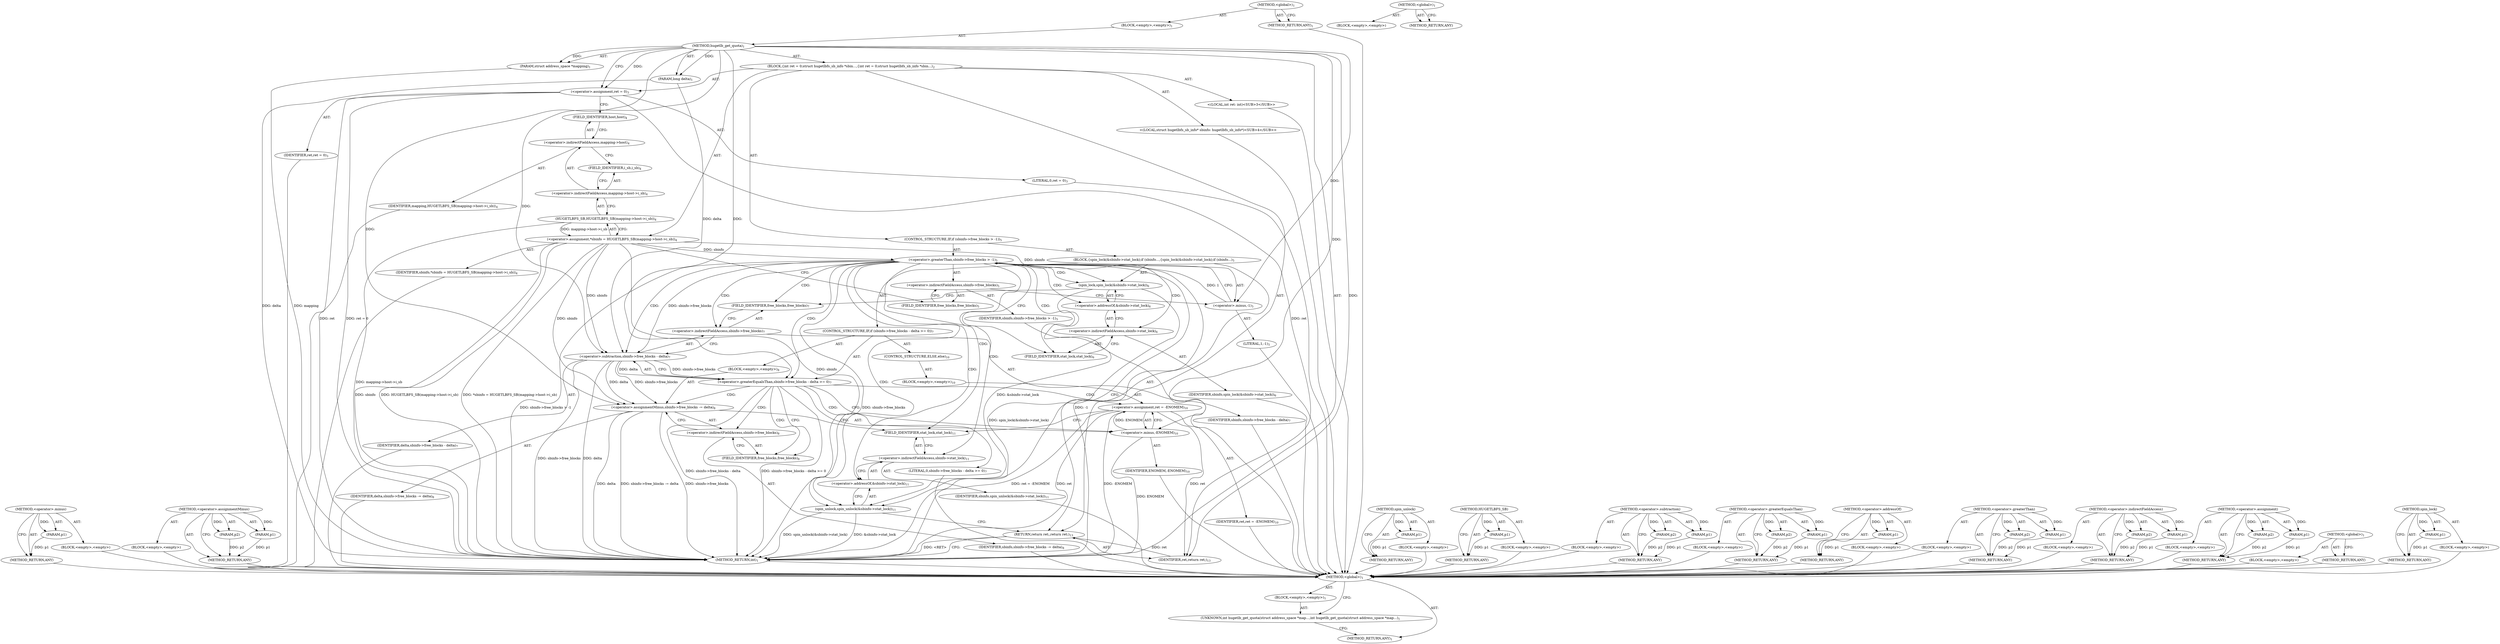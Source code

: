 digraph "&lt;global&gt;" {
vulnerable_107 [label=<(METHOD,&lt;operator&gt;.minus)>];
vulnerable_108 [label=<(PARAM,p1)>];
vulnerable_109 [label=<(BLOCK,&lt;empty&gt;,&lt;empty&gt;)>];
vulnerable_110 [label=<(METHOD_RETURN,ANY)>];
vulnerable_129 [label=<(METHOD,&lt;operator&gt;.assignmentMinus)>];
vulnerable_130 [label=<(PARAM,p1)>];
vulnerable_131 [label=<(PARAM,p2)>];
vulnerable_132 [label=<(BLOCK,&lt;empty&gt;,&lt;empty&gt;)>];
vulnerable_133 [label=<(METHOD_RETURN,ANY)>];
vulnerable_6 [label=<(METHOD,&lt;global&gt;)<SUB>1</SUB>>];
vulnerable_7 [label=<(BLOCK,&lt;empty&gt;,&lt;empty&gt;)<SUB>1</SUB>>];
vulnerable_8 [label=<(METHOD,hugetlb_get_quota)<SUB>1</SUB>>];
vulnerable_9 [label=<(PARAM,struct address_space *mapping)<SUB>1</SUB>>];
vulnerable_10 [label=<(PARAM,long delta)<SUB>1</SUB>>];
vulnerable_11 [label=<(BLOCK,{
	int ret = 0;
	struct hugetlbfs_sb_info *sbin...,{
	int ret = 0;
	struct hugetlbfs_sb_info *sbin...)<SUB>2</SUB>>];
vulnerable_12 [label="<(LOCAL,int ret: int)<SUB>3</SUB>>"];
vulnerable_13 [label=<(&lt;operator&gt;.assignment,ret = 0)<SUB>3</SUB>>];
vulnerable_14 [label=<(IDENTIFIER,ret,ret = 0)<SUB>3</SUB>>];
vulnerable_15 [label=<(LITERAL,0,ret = 0)<SUB>3</SUB>>];
vulnerable_16 [label="<(LOCAL,struct hugetlbfs_sb_info* sbinfo: hugetlbfs_sb_info*)<SUB>4</SUB>>"];
vulnerable_17 [label=<(&lt;operator&gt;.assignment,*sbinfo = HUGETLBFS_SB(mapping-&gt;host-&gt;i_sb))<SUB>4</SUB>>];
vulnerable_18 [label=<(IDENTIFIER,sbinfo,*sbinfo = HUGETLBFS_SB(mapping-&gt;host-&gt;i_sb))<SUB>4</SUB>>];
vulnerable_19 [label=<(HUGETLBFS_SB,HUGETLBFS_SB(mapping-&gt;host-&gt;i_sb))<SUB>4</SUB>>];
vulnerable_20 [label=<(&lt;operator&gt;.indirectFieldAccess,mapping-&gt;host-&gt;i_sb)<SUB>4</SUB>>];
vulnerable_21 [label=<(&lt;operator&gt;.indirectFieldAccess,mapping-&gt;host)<SUB>4</SUB>>];
vulnerable_22 [label=<(IDENTIFIER,mapping,HUGETLBFS_SB(mapping-&gt;host-&gt;i_sb))<SUB>4</SUB>>];
vulnerable_23 [label=<(FIELD_IDENTIFIER,host,host)<SUB>4</SUB>>];
vulnerable_24 [label=<(FIELD_IDENTIFIER,i_sb,i_sb)<SUB>4</SUB>>];
vulnerable_25 [label=<(CONTROL_STRUCTURE,IF,if (sbinfo-&gt;free_blocks &gt; -1))<SUB>5</SUB>>];
vulnerable_26 [label=<(&lt;operator&gt;.greaterThan,sbinfo-&gt;free_blocks &gt; -1)<SUB>5</SUB>>];
vulnerable_27 [label=<(&lt;operator&gt;.indirectFieldAccess,sbinfo-&gt;free_blocks)<SUB>5</SUB>>];
vulnerable_28 [label=<(IDENTIFIER,sbinfo,sbinfo-&gt;free_blocks &gt; -1)<SUB>5</SUB>>];
vulnerable_29 [label=<(FIELD_IDENTIFIER,free_blocks,free_blocks)<SUB>5</SUB>>];
vulnerable_30 [label=<(&lt;operator&gt;.minus,-1)<SUB>5</SUB>>];
vulnerable_31 [label=<(LITERAL,1,-1)<SUB>5</SUB>>];
vulnerable_32 [label=<(BLOCK,{
		spin_lock(&amp;sbinfo-&gt;stat_lock);
		if (sbinfo...,{
		spin_lock(&amp;sbinfo-&gt;stat_lock);
		if (sbinfo...)<SUB>5</SUB>>];
vulnerable_33 [label=<(spin_lock,spin_lock(&amp;sbinfo-&gt;stat_lock))<SUB>6</SUB>>];
vulnerable_34 [label=<(&lt;operator&gt;.addressOf,&amp;sbinfo-&gt;stat_lock)<SUB>6</SUB>>];
vulnerable_35 [label=<(&lt;operator&gt;.indirectFieldAccess,sbinfo-&gt;stat_lock)<SUB>6</SUB>>];
vulnerable_36 [label=<(IDENTIFIER,sbinfo,spin_lock(&amp;sbinfo-&gt;stat_lock))<SUB>6</SUB>>];
vulnerable_37 [label=<(FIELD_IDENTIFIER,stat_lock,stat_lock)<SUB>6</SUB>>];
vulnerable_38 [label=<(CONTROL_STRUCTURE,IF,if (sbinfo-&gt;free_blocks - delta &gt;= 0))<SUB>7</SUB>>];
vulnerable_39 [label=<(&lt;operator&gt;.greaterEqualsThan,sbinfo-&gt;free_blocks - delta &gt;= 0)<SUB>7</SUB>>];
vulnerable_40 [label=<(&lt;operator&gt;.subtraction,sbinfo-&gt;free_blocks - delta)<SUB>7</SUB>>];
vulnerable_41 [label=<(&lt;operator&gt;.indirectFieldAccess,sbinfo-&gt;free_blocks)<SUB>7</SUB>>];
vulnerable_42 [label=<(IDENTIFIER,sbinfo,sbinfo-&gt;free_blocks - delta)<SUB>7</SUB>>];
vulnerable_43 [label=<(FIELD_IDENTIFIER,free_blocks,free_blocks)<SUB>7</SUB>>];
vulnerable_44 [label=<(IDENTIFIER,delta,sbinfo-&gt;free_blocks - delta)<SUB>7</SUB>>];
vulnerable_45 [label=<(LITERAL,0,sbinfo-&gt;free_blocks - delta &gt;= 0)<SUB>7</SUB>>];
vulnerable_46 [label=<(BLOCK,&lt;empty&gt;,&lt;empty&gt;)<SUB>8</SUB>>];
vulnerable_47 [label=<(&lt;operator&gt;.assignmentMinus,sbinfo-&gt;free_blocks -= delta)<SUB>8</SUB>>];
vulnerable_48 [label=<(&lt;operator&gt;.indirectFieldAccess,sbinfo-&gt;free_blocks)<SUB>8</SUB>>];
vulnerable_49 [label=<(IDENTIFIER,sbinfo,sbinfo-&gt;free_blocks -= delta)<SUB>8</SUB>>];
vulnerable_50 [label=<(FIELD_IDENTIFIER,free_blocks,free_blocks)<SUB>8</SUB>>];
vulnerable_51 [label=<(IDENTIFIER,delta,sbinfo-&gt;free_blocks -= delta)<SUB>8</SUB>>];
vulnerable_52 [label=<(CONTROL_STRUCTURE,ELSE,else)<SUB>10</SUB>>];
vulnerable_53 [label=<(BLOCK,&lt;empty&gt;,&lt;empty&gt;)<SUB>10</SUB>>];
vulnerable_54 [label=<(&lt;operator&gt;.assignment,ret = -ENOMEM)<SUB>10</SUB>>];
vulnerable_55 [label=<(IDENTIFIER,ret,ret = -ENOMEM)<SUB>10</SUB>>];
vulnerable_56 [label=<(&lt;operator&gt;.minus,-ENOMEM)<SUB>10</SUB>>];
vulnerable_57 [label=<(IDENTIFIER,ENOMEM,-ENOMEM)<SUB>10</SUB>>];
vulnerable_58 [label=<(spin_unlock,spin_unlock(&amp;sbinfo-&gt;stat_lock))<SUB>11</SUB>>];
vulnerable_59 [label=<(&lt;operator&gt;.addressOf,&amp;sbinfo-&gt;stat_lock)<SUB>11</SUB>>];
vulnerable_60 [label=<(&lt;operator&gt;.indirectFieldAccess,sbinfo-&gt;stat_lock)<SUB>11</SUB>>];
vulnerable_61 [label=<(IDENTIFIER,sbinfo,spin_unlock(&amp;sbinfo-&gt;stat_lock))<SUB>11</SUB>>];
vulnerable_62 [label=<(FIELD_IDENTIFIER,stat_lock,stat_lock)<SUB>11</SUB>>];
vulnerable_63 [label=<(RETURN,return ret;,return ret;)<SUB>13</SUB>>];
vulnerable_64 [label=<(IDENTIFIER,ret,return ret;)<SUB>13</SUB>>];
vulnerable_65 [label=<(METHOD_RETURN,int)<SUB>1</SUB>>];
vulnerable_67 [label=<(METHOD_RETURN,ANY)<SUB>1</SUB>>];
vulnerable_134 [label=<(METHOD,spin_unlock)>];
vulnerable_135 [label=<(PARAM,p1)>];
vulnerable_136 [label=<(BLOCK,&lt;empty&gt;,&lt;empty&gt;)>];
vulnerable_137 [label=<(METHOD_RETURN,ANY)>];
vulnerable_93 [label=<(METHOD,HUGETLBFS_SB)>];
vulnerable_94 [label=<(PARAM,p1)>];
vulnerable_95 [label=<(BLOCK,&lt;empty&gt;,&lt;empty&gt;)>];
vulnerable_96 [label=<(METHOD_RETURN,ANY)>];
vulnerable_124 [label=<(METHOD,&lt;operator&gt;.subtraction)>];
vulnerable_125 [label=<(PARAM,p1)>];
vulnerable_126 [label=<(PARAM,p2)>];
vulnerable_127 [label=<(BLOCK,&lt;empty&gt;,&lt;empty&gt;)>];
vulnerable_128 [label=<(METHOD_RETURN,ANY)>];
vulnerable_119 [label=<(METHOD,&lt;operator&gt;.greaterEqualsThan)>];
vulnerable_120 [label=<(PARAM,p1)>];
vulnerable_121 [label=<(PARAM,p2)>];
vulnerable_122 [label=<(BLOCK,&lt;empty&gt;,&lt;empty&gt;)>];
vulnerable_123 [label=<(METHOD_RETURN,ANY)>];
vulnerable_115 [label=<(METHOD,&lt;operator&gt;.addressOf)>];
vulnerable_116 [label=<(PARAM,p1)>];
vulnerable_117 [label=<(BLOCK,&lt;empty&gt;,&lt;empty&gt;)>];
vulnerable_118 [label=<(METHOD_RETURN,ANY)>];
vulnerable_102 [label=<(METHOD,&lt;operator&gt;.greaterThan)>];
vulnerable_103 [label=<(PARAM,p1)>];
vulnerable_104 [label=<(PARAM,p2)>];
vulnerable_105 [label=<(BLOCK,&lt;empty&gt;,&lt;empty&gt;)>];
vulnerable_106 [label=<(METHOD_RETURN,ANY)>];
vulnerable_97 [label=<(METHOD,&lt;operator&gt;.indirectFieldAccess)>];
vulnerable_98 [label=<(PARAM,p1)>];
vulnerable_99 [label=<(PARAM,p2)>];
vulnerable_100 [label=<(BLOCK,&lt;empty&gt;,&lt;empty&gt;)>];
vulnerable_101 [label=<(METHOD_RETURN,ANY)>];
vulnerable_88 [label=<(METHOD,&lt;operator&gt;.assignment)>];
vulnerable_89 [label=<(PARAM,p1)>];
vulnerable_90 [label=<(PARAM,p2)>];
vulnerable_91 [label=<(BLOCK,&lt;empty&gt;,&lt;empty&gt;)>];
vulnerable_92 [label=<(METHOD_RETURN,ANY)>];
vulnerable_82 [label=<(METHOD,&lt;global&gt;)<SUB>1</SUB>>];
vulnerable_83 [label=<(BLOCK,&lt;empty&gt;,&lt;empty&gt;)>];
vulnerable_84 [label=<(METHOD_RETURN,ANY)>];
vulnerable_111 [label=<(METHOD,spin_lock)>];
vulnerable_112 [label=<(PARAM,p1)>];
vulnerable_113 [label=<(BLOCK,&lt;empty&gt;,&lt;empty&gt;)>];
vulnerable_114 [label=<(METHOD_RETURN,ANY)>];
fixed_6 [label=<(METHOD,&lt;global&gt;)<SUB>1</SUB>>];
fixed_7 [label=<(BLOCK,&lt;empty&gt;,&lt;empty&gt;)<SUB>1</SUB>>];
fixed_8 [label=<(UNKNOWN,int hugetlb_get_quota(struct address_space *map...,int hugetlb_get_quota(struct address_space *map...)<SUB>1</SUB>>];
fixed_9 [label=<(METHOD_RETURN,ANY)<SUB>1</SUB>>];
fixed_14 [label=<(METHOD,&lt;global&gt;)<SUB>1</SUB>>];
fixed_15 [label=<(BLOCK,&lt;empty&gt;,&lt;empty&gt;)>];
fixed_16 [label=<(METHOD_RETURN,ANY)>];
vulnerable_107 -> vulnerable_108  [key=0, label="AST: "];
vulnerable_107 -> vulnerable_108  [key=1, label="DDG: "];
vulnerable_107 -> vulnerable_109  [key=0, label="AST: "];
vulnerable_107 -> vulnerable_110  [key=0, label="AST: "];
vulnerable_107 -> vulnerable_110  [key=1, label="CFG: "];
vulnerable_108 -> vulnerable_110  [key=0, label="DDG: p1"];
vulnerable_109 -> fixed_6  [key=0];
vulnerable_110 -> fixed_6  [key=0];
vulnerable_129 -> vulnerable_130  [key=0, label="AST: "];
vulnerable_129 -> vulnerable_130  [key=1, label="DDG: "];
vulnerable_129 -> vulnerable_132  [key=0, label="AST: "];
vulnerable_129 -> vulnerable_131  [key=0, label="AST: "];
vulnerable_129 -> vulnerable_131  [key=1, label="DDG: "];
vulnerable_129 -> vulnerable_133  [key=0, label="AST: "];
vulnerable_129 -> vulnerable_133  [key=1, label="CFG: "];
vulnerable_130 -> vulnerable_133  [key=0, label="DDG: p1"];
vulnerable_131 -> vulnerable_133  [key=0, label="DDG: p2"];
vulnerable_132 -> fixed_6  [key=0];
vulnerable_133 -> fixed_6  [key=0];
vulnerable_6 -> vulnerable_7  [key=0, label="AST: "];
vulnerable_6 -> vulnerable_67  [key=0, label="AST: "];
vulnerable_6 -> vulnerable_67  [key=1, label="CFG: "];
vulnerable_7 -> vulnerable_8  [key=0, label="AST: "];
vulnerable_8 -> vulnerable_9  [key=0, label="AST: "];
vulnerable_8 -> vulnerable_9  [key=1, label="DDG: "];
vulnerable_8 -> vulnerable_10  [key=0, label="AST: "];
vulnerable_8 -> vulnerable_10  [key=1, label="DDG: "];
vulnerable_8 -> vulnerable_11  [key=0, label="AST: "];
vulnerable_8 -> vulnerable_65  [key=0, label="AST: "];
vulnerable_8 -> vulnerable_13  [key=0, label="CFG: "];
vulnerable_8 -> vulnerable_13  [key=1, label="DDG: "];
vulnerable_8 -> vulnerable_64  [key=0, label="DDG: "];
vulnerable_8 -> vulnerable_30  [key=0, label="DDG: "];
vulnerable_8 -> vulnerable_39  [key=0, label="DDG: "];
vulnerable_8 -> vulnerable_47  [key=0, label="DDG: "];
vulnerable_8 -> vulnerable_40  [key=0, label="DDG: "];
vulnerable_8 -> vulnerable_56  [key=0, label="DDG: "];
vulnerable_9 -> vulnerable_65  [key=0, label="DDG: mapping"];
vulnerable_10 -> vulnerable_65  [key=0, label="DDG: delta"];
vulnerable_10 -> vulnerable_40  [key=0, label="DDG: delta"];
vulnerable_11 -> vulnerable_12  [key=0, label="AST: "];
vulnerable_11 -> vulnerable_13  [key=0, label="AST: "];
vulnerable_11 -> vulnerable_16  [key=0, label="AST: "];
vulnerable_11 -> vulnerable_17  [key=0, label="AST: "];
vulnerable_11 -> vulnerable_25  [key=0, label="AST: "];
vulnerable_11 -> vulnerable_63  [key=0, label="AST: "];
vulnerable_12 -> fixed_6  [key=0];
vulnerable_13 -> vulnerable_14  [key=0, label="AST: "];
vulnerable_13 -> vulnerable_15  [key=0, label="AST: "];
vulnerable_13 -> vulnerable_23  [key=0, label="CFG: "];
vulnerable_13 -> vulnerable_65  [key=0, label="DDG: ret"];
vulnerable_13 -> vulnerable_65  [key=1, label="DDG: ret = 0"];
vulnerable_13 -> vulnerable_64  [key=0, label="DDG: ret"];
vulnerable_14 -> fixed_6  [key=0];
vulnerable_15 -> fixed_6  [key=0];
vulnerable_16 -> fixed_6  [key=0];
vulnerable_17 -> vulnerable_18  [key=0, label="AST: "];
vulnerable_17 -> vulnerable_19  [key=0, label="AST: "];
vulnerable_17 -> vulnerable_29  [key=0, label="CFG: "];
vulnerable_17 -> vulnerable_65  [key=0, label="DDG: sbinfo"];
vulnerable_17 -> vulnerable_65  [key=1, label="DDG: HUGETLBFS_SB(mapping-&gt;host-&gt;i_sb)"];
vulnerable_17 -> vulnerable_65  [key=2, label="DDG: *sbinfo = HUGETLBFS_SB(mapping-&gt;host-&gt;i_sb)"];
vulnerable_17 -> vulnerable_26  [key=0, label="DDG: sbinfo"];
vulnerable_17 -> vulnerable_33  [key=0, label="DDG: sbinfo"];
vulnerable_17 -> vulnerable_58  [key=0, label="DDG: sbinfo"];
vulnerable_17 -> vulnerable_40  [key=0, label="DDG: sbinfo"];
vulnerable_17 -> vulnerable_47  [key=0, label="DDG: sbinfo"];
vulnerable_18 -> fixed_6  [key=0];
vulnerable_19 -> vulnerable_20  [key=0, label="AST: "];
vulnerable_19 -> vulnerable_17  [key=0, label="CFG: "];
vulnerable_19 -> vulnerable_17  [key=1, label="DDG: mapping-&gt;host-&gt;i_sb"];
vulnerable_19 -> vulnerable_65  [key=0, label="DDG: mapping-&gt;host-&gt;i_sb"];
vulnerable_20 -> vulnerable_21  [key=0, label="AST: "];
vulnerable_20 -> vulnerable_24  [key=0, label="AST: "];
vulnerable_20 -> vulnerable_19  [key=0, label="CFG: "];
vulnerable_21 -> vulnerable_22  [key=0, label="AST: "];
vulnerable_21 -> vulnerable_23  [key=0, label="AST: "];
vulnerable_21 -> vulnerable_24  [key=0, label="CFG: "];
vulnerable_22 -> fixed_6  [key=0];
vulnerable_23 -> vulnerable_21  [key=0, label="CFG: "];
vulnerable_24 -> vulnerable_20  [key=0, label="CFG: "];
vulnerable_25 -> vulnerable_26  [key=0, label="AST: "];
vulnerable_25 -> vulnerable_32  [key=0, label="AST: "];
vulnerable_26 -> vulnerable_27  [key=0, label="AST: "];
vulnerable_26 -> vulnerable_30  [key=0, label="AST: "];
vulnerable_26 -> vulnerable_37  [key=0, label="CFG: "];
vulnerable_26 -> vulnerable_37  [key=1, label="CDG: "];
vulnerable_26 -> vulnerable_63  [key=0, label="CFG: "];
vulnerable_26 -> vulnerable_65  [key=0, label="DDG: sbinfo-&gt;free_blocks"];
vulnerable_26 -> vulnerable_65  [key=1, label="DDG: -1"];
vulnerable_26 -> vulnerable_65  [key=2, label="DDG: sbinfo-&gt;free_blocks &gt; -1"];
vulnerable_26 -> vulnerable_40  [key=0, label="DDG: sbinfo-&gt;free_blocks"];
vulnerable_26 -> vulnerable_40  [key=1, label="CDG: "];
vulnerable_26 -> vulnerable_34  [key=0, label="CDG: "];
vulnerable_26 -> vulnerable_58  [key=0, label="CDG: "];
vulnerable_26 -> vulnerable_60  [key=0, label="CDG: "];
vulnerable_26 -> vulnerable_33  [key=0, label="CDG: "];
vulnerable_26 -> vulnerable_41  [key=0, label="CDG: "];
vulnerable_26 -> vulnerable_59  [key=0, label="CDG: "];
vulnerable_26 -> vulnerable_35  [key=0, label="CDG: "];
vulnerable_26 -> vulnerable_62  [key=0, label="CDG: "];
vulnerable_26 -> vulnerable_39  [key=0, label="CDG: "];
vulnerable_26 -> vulnerable_43  [key=0, label="CDG: "];
vulnerable_27 -> vulnerable_28  [key=0, label="AST: "];
vulnerable_27 -> vulnerable_29  [key=0, label="AST: "];
vulnerable_27 -> vulnerable_30  [key=0, label="CFG: "];
vulnerable_28 -> fixed_6  [key=0];
vulnerable_29 -> vulnerable_27  [key=0, label="CFG: "];
vulnerable_30 -> vulnerable_31  [key=0, label="AST: "];
vulnerable_30 -> vulnerable_26  [key=0, label="CFG: "];
vulnerable_30 -> vulnerable_26  [key=1, label="DDG: 1"];
vulnerable_31 -> fixed_6  [key=0];
vulnerable_32 -> vulnerable_33  [key=0, label="AST: "];
vulnerable_32 -> vulnerable_38  [key=0, label="AST: "];
vulnerable_32 -> vulnerable_58  [key=0, label="AST: "];
vulnerable_33 -> vulnerable_34  [key=0, label="AST: "];
vulnerable_33 -> vulnerable_43  [key=0, label="CFG: "];
vulnerable_33 -> vulnerable_65  [key=0, label="DDG: spin_lock(&amp;sbinfo-&gt;stat_lock)"];
vulnerable_33 -> vulnerable_58  [key=0, label="DDG: &amp;sbinfo-&gt;stat_lock"];
vulnerable_34 -> vulnerable_35  [key=0, label="AST: "];
vulnerable_34 -> vulnerable_33  [key=0, label="CFG: "];
vulnerable_35 -> vulnerable_36  [key=0, label="AST: "];
vulnerable_35 -> vulnerable_37  [key=0, label="AST: "];
vulnerable_35 -> vulnerable_34  [key=0, label="CFG: "];
vulnerable_36 -> fixed_6  [key=0];
vulnerable_37 -> vulnerable_35  [key=0, label="CFG: "];
vulnerable_38 -> vulnerable_39  [key=0, label="AST: "];
vulnerable_38 -> vulnerable_46  [key=0, label="AST: "];
vulnerable_38 -> vulnerable_52  [key=0, label="AST: "];
vulnerable_39 -> vulnerable_40  [key=0, label="AST: "];
vulnerable_39 -> vulnerable_45  [key=0, label="AST: "];
vulnerable_39 -> vulnerable_50  [key=0, label="CFG: "];
vulnerable_39 -> vulnerable_50  [key=1, label="CDG: "];
vulnerable_39 -> vulnerable_56  [key=0, label="CFG: "];
vulnerable_39 -> vulnerable_56  [key=1, label="CDG: "];
vulnerable_39 -> vulnerable_65  [key=0, label="DDG: sbinfo-&gt;free_blocks - delta"];
vulnerable_39 -> vulnerable_65  [key=1, label="DDG: sbinfo-&gt;free_blocks - delta &gt;= 0"];
vulnerable_39 -> vulnerable_47  [key=0, label="CDG: "];
vulnerable_39 -> vulnerable_48  [key=0, label="CDG: "];
vulnerable_39 -> vulnerable_54  [key=0, label="CDG: "];
vulnerable_40 -> vulnerable_41  [key=0, label="AST: "];
vulnerable_40 -> vulnerable_44  [key=0, label="AST: "];
vulnerable_40 -> vulnerable_39  [key=0, label="CFG: "];
vulnerable_40 -> vulnerable_39  [key=1, label="DDG: sbinfo-&gt;free_blocks"];
vulnerable_40 -> vulnerable_39  [key=2, label="DDG: delta"];
vulnerable_40 -> vulnerable_65  [key=0, label="DDG: sbinfo-&gt;free_blocks"];
vulnerable_40 -> vulnerable_65  [key=1, label="DDG: delta"];
vulnerable_40 -> vulnerable_47  [key=0, label="DDG: delta"];
vulnerable_40 -> vulnerable_47  [key=1, label="DDG: sbinfo-&gt;free_blocks"];
vulnerable_41 -> vulnerable_42  [key=0, label="AST: "];
vulnerable_41 -> vulnerable_43  [key=0, label="AST: "];
vulnerable_41 -> vulnerable_40  [key=0, label="CFG: "];
vulnerable_42 -> fixed_6  [key=0];
vulnerable_43 -> vulnerable_41  [key=0, label="CFG: "];
vulnerable_44 -> fixed_6  [key=0];
vulnerable_45 -> fixed_6  [key=0];
vulnerable_46 -> vulnerable_47  [key=0, label="AST: "];
vulnerable_47 -> vulnerable_48  [key=0, label="AST: "];
vulnerable_47 -> vulnerable_51  [key=0, label="AST: "];
vulnerable_47 -> vulnerable_62  [key=0, label="CFG: "];
vulnerable_47 -> vulnerable_65  [key=0, label="DDG: sbinfo-&gt;free_blocks"];
vulnerable_47 -> vulnerable_65  [key=1, label="DDG: delta"];
vulnerable_47 -> vulnerable_65  [key=2, label="DDG: sbinfo-&gt;free_blocks -= delta"];
vulnerable_48 -> vulnerable_49  [key=0, label="AST: "];
vulnerable_48 -> vulnerable_50  [key=0, label="AST: "];
vulnerable_48 -> vulnerable_47  [key=0, label="CFG: "];
vulnerable_49 -> fixed_6  [key=0];
vulnerable_50 -> vulnerable_48  [key=0, label="CFG: "];
vulnerable_51 -> fixed_6  [key=0];
vulnerable_52 -> vulnerable_53  [key=0, label="AST: "];
vulnerable_53 -> vulnerable_54  [key=0, label="AST: "];
vulnerable_54 -> vulnerable_55  [key=0, label="AST: "];
vulnerable_54 -> vulnerable_56  [key=0, label="AST: "];
vulnerable_54 -> vulnerable_62  [key=0, label="CFG: "];
vulnerable_54 -> vulnerable_65  [key=0, label="DDG: ret"];
vulnerable_54 -> vulnerable_65  [key=1, label="DDG: -ENOMEM"];
vulnerable_54 -> vulnerable_65  [key=2, label="DDG: ret = -ENOMEM"];
vulnerable_54 -> vulnerable_64  [key=0, label="DDG: ret"];
vulnerable_55 -> fixed_6  [key=0];
vulnerable_56 -> vulnerable_57  [key=0, label="AST: "];
vulnerable_56 -> vulnerable_54  [key=0, label="CFG: "];
vulnerable_56 -> vulnerable_54  [key=1, label="DDG: ENOMEM"];
vulnerable_56 -> vulnerable_65  [key=0, label="DDG: ENOMEM"];
vulnerable_57 -> fixed_6  [key=0];
vulnerable_58 -> vulnerable_59  [key=0, label="AST: "];
vulnerable_58 -> vulnerable_63  [key=0, label="CFG: "];
vulnerable_58 -> vulnerable_65  [key=0, label="DDG: &amp;sbinfo-&gt;stat_lock"];
vulnerable_58 -> vulnerable_65  [key=1, label="DDG: spin_unlock(&amp;sbinfo-&gt;stat_lock)"];
vulnerable_59 -> vulnerable_60  [key=0, label="AST: "];
vulnerable_59 -> vulnerable_58  [key=0, label="CFG: "];
vulnerable_60 -> vulnerable_61  [key=0, label="AST: "];
vulnerable_60 -> vulnerable_62  [key=0, label="AST: "];
vulnerable_60 -> vulnerable_59  [key=0, label="CFG: "];
vulnerable_61 -> fixed_6  [key=0];
vulnerable_62 -> vulnerable_60  [key=0, label="CFG: "];
vulnerable_63 -> vulnerable_64  [key=0, label="AST: "];
vulnerable_63 -> vulnerable_65  [key=0, label="CFG: "];
vulnerable_63 -> vulnerable_65  [key=1, label="DDG: &lt;RET&gt;"];
vulnerable_64 -> vulnerable_63  [key=0, label="DDG: ret"];
vulnerable_65 -> fixed_6  [key=0];
vulnerable_67 -> fixed_6  [key=0];
vulnerable_134 -> vulnerable_135  [key=0, label="AST: "];
vulnerable_134 -> vulnerable_135  [key=1, label="DDG: "];
vulnerable_134 -> vulnerable_136  [key=0, label="AST: "];
vulnerable_134 -> vulnerable_137  [key=0, label="AST: "];
vulnerable_134 -> vulnerable_137  [key=1, label="CFG: "];
vulnerable_135 -> vulnerable_137  [key=0, label="DDG: p1"];
vulnerable_136 -> fixed_6  [key=0];
vulnerable_137 -> fixed_6  [key=0];
vulnerable_93 -> vulnerable_94  [key=0, label="AST: "];
vulnerable_93 -> vulnerable_94  [key=1, label="DDG: "];
vulnerable_93 -> vulnerable_95  [key=0, label="AST: "];
vulnerable_93 -> vulnerable_96  [key=0, label="AST: "];
vulnerable_93 -> vulnerable_96  [key=1, label="CFG: "];
vulnerable_94 -> vulnerable_96  [key=0, label="DDG: p1"];
vulnerable_95 -> fixed_6  [key=0];
vulnerable_96 -> fixed_6  [key=0];
vulnerable_124 -> vulnerable_125  [key=0, label="AST: "];
vulnerable_124 -> vulnerable_125  [key=1, label="DDG: "];
vulnerable_124 -> vulnerable_127  [key=0, label="AST: "];
vulnerable_124 -> vulnerable_126  [key=0, label="AST: "];
vulnerable_124 -> vulnerable_126  [key=1, label="DDG: "];
vulnerable_124 -> vulnerable_128  [key=0, label="AST: "];
vulnerable_124 -> vulnerable_128  [key=1, label="CFG: "];
vulnerable_125 -> vulnerable_128  [key=0, label="DDG: p1"];
vulnerable_126 -> vulnerable_128  [key=0, label="DDG: p2"];
vulnerable_127 -> fixed_6  [key=0];
vulnerable_128 -> fixed_6  [key=0];
vulnerable_119 -> vulnerable_120  [key=0, label="AST: "];
vulnerable_119 -> vulnerable_120  [key=1, label="DDG: "];
vulnerable_119 -> vulnerable_122  [key=0, label="AST: "];
vulnerable_119 -> vulnerable_121  [key=0, label="AST: "];
vulnerable_119 -> vulnerable_121  [key=1, label="DDG: "];
vulnerable_119 -> vulnerable_123  [key=0, label="AST: "];
vulnerable_119 -> vulnerable_123  [key=1, label="CFG: "];
vulnerable_120 -> vulnerable_123  [key=0, label="DDG: p1"];
vulnerable_121 -> vulnerable_123  [key=0, label="DDG: p2"];
vulnerable_122 -> fixed_6  [key=0];
vulnerable_123 -> fixed_6  [key=0];
vulnerable_115 -> vulnerable_116  [key=0, label="AST: "];
vulnerable_115 -> vulnerable_116  [key=1, label="DDG: "];
vulnerable_115 -> vulnerable_117  [key=0, label="AST: "];
vulnerable_115 -> vulnerable_118  [key=0, label="AST: "];
vulnerable_115 -> vulnerable_118  [key=1, label="CFG: "];
vulnerable_116 -> vulnerable_118  [key=0, label="DDG: p1"];
vulnerable_117 -> fixed_6  [key=0];
vulnerable_118 -> fixed_6  [key=0];
vulnerable_102 -> vulnerable_103  [key=0, label="AST: "];
vulnerable_102 -> vulnerable_103  [key=1, label="DDG: "];
vulnerable_102 -> vulnerable_105  [key=0, label="AST: "];
vulnerable_102 -> vulnerable_104  [key=0, label="AST: "];
vulnerable_102 -> vulnerable_104  [key=1, label="DDG: "];
vulnerable_102 -> vulnerable_106  [key=0, label="AST: "];
vulnerable_102 -> vulnerable_106  [key=1, label="CFG: "];
vulnerable_103 -> vulnerable_106  [key=0, label="DDG: p1"];
vulnerable_104 -> vulnerable_106  [key=0, label="DDG: p2"];
vulnerable_105 -> fixed_6  [key=0];
vulnerable_106 -> fixed_6  [key=0];
vulnerable_97 -> vulnerable_98  [key=0, label="AST: "];
vulnerable_97 -> vulnerable_98  [key=1, label="DDG: "];
vulnerable_97 -> vulnerable_100  [key=0, label="AST: "];
vulnerable_97 -> vulnerable_99  [key=0, label="AST: "];
vulnerable_97 -> vulnerable_99  [key=1, label="DDG: "];
vulnerable_97 -> vulnerable_101  [key=0, label="AST: "];
vulnerable_97 -> vulnerable_101  [key=1, label="CFG: "];
vulnerable_98 -> vulnerable_101  [key=0, label="DDG: p1"];
vulnerable_99 -> vulnerable_101  [key=0, label="DDG: p2"];
vulnerable_100 -> fixed_6  [key=0];
vulnerable_101 -> fixed_6  [key=0];
vulnerable_88 -> vulnerable_89  [key=0, label="AST: "];
vulnerable_88 -> vulnerable_89  [key=1, label="DDG: "];
vulnerable_88 -> vulnerable_91  [key=0, label="AST: "];
vulnerable_88 -> vulnerable_90  [key=0, label="AST: "];
vulnerable_88 -> vulnerable_90  [key=1, label="DDG: "];
vulnerable_88 -> vulnerable_92  [key=0, label="AST: "];
vulnerable_88 -> vulnerable_92  [key=1, label="CFG: "];
vulnerable_89 -> vulnerable_92  [key=0, label="DDG: p1"];
vulnerable_90 -> vulnerable_92  [key=0, label="DDG: p2"];
vulnerable_91 -> fixed_6  [key=0];
vulnerable_92 -> fixed_6  [key=0];
vulnerable_82 -> vulnerable_83  [key=0, label="AST: "];
vulnerable_82 -> vulnerable_84  [key=0, label="AST: "];
vulnerable_82 -> vulnerable_84  [key=1, label="CFG: "];
vulnerable_83 -> fixed_6  [key=0];
vulnerable_84 -> fixed_6  [key=0];
vulnerable_111 -> vulnerable_112  [key=0, label="AST: "];
vulnerable_111 -> vulnerable_112  [key=1, label="DDG: "];
vulnerable_111 -> vulnerable_113  [key=0, label="AST: "];
vulnerable_111 -> vulnerable_114  [key=0, label="AST: "];
vulnerable_111 -> vulnerable_114  [key=1, label="CFG: "];
vulnerable_112 -> vulnerable_114  [key=0, label="DDG: p1"];
vulnerable_113 -> fixed_6  [key=0];
vulnerable_114 -> fixed_6  [key=0];
fixed_6 -> fixed_7  [key=0, label="AST: "];
fixed_6 -> fixed_9  [key=0, label="AST: "];
fixed_6 -> fixed_8  [key=0, label="CFG: "];
fixed_7 -> fixed_8  [key=0, label="AST: "];
fixed_8 -> fixed_9  [key=0, label="CFG: "];
fixed_14 -> fixed_15  [key=0, label="AST: "];
fixed_14 -> fixed_16  [key=0, label="AST: "];
fixed_14 -> fixed_16  [key=1, label="CFG: "];
}
